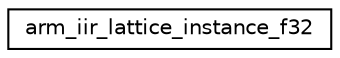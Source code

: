 digraph "Graphical Class Hierarchy"
{
 // LATEX_PDF_SIZE
  edge [fontname="Helvetica",fontsize="10",labelfontname="Helvetica",labelfontsize="10"];
  node [fontname="Helvetica",fontsize="10",shape=record];
  rankdir="LR";
  Node0 [label="arm_iir_lattice_instance_f32",height=0.2,width=0.4,color="black", fillcolor="white", style="filled",URL="$structarm__iir__lattice__instance__f32.html",tooltip="Instance structure for the floating-point IIR lattice filter."];
}
